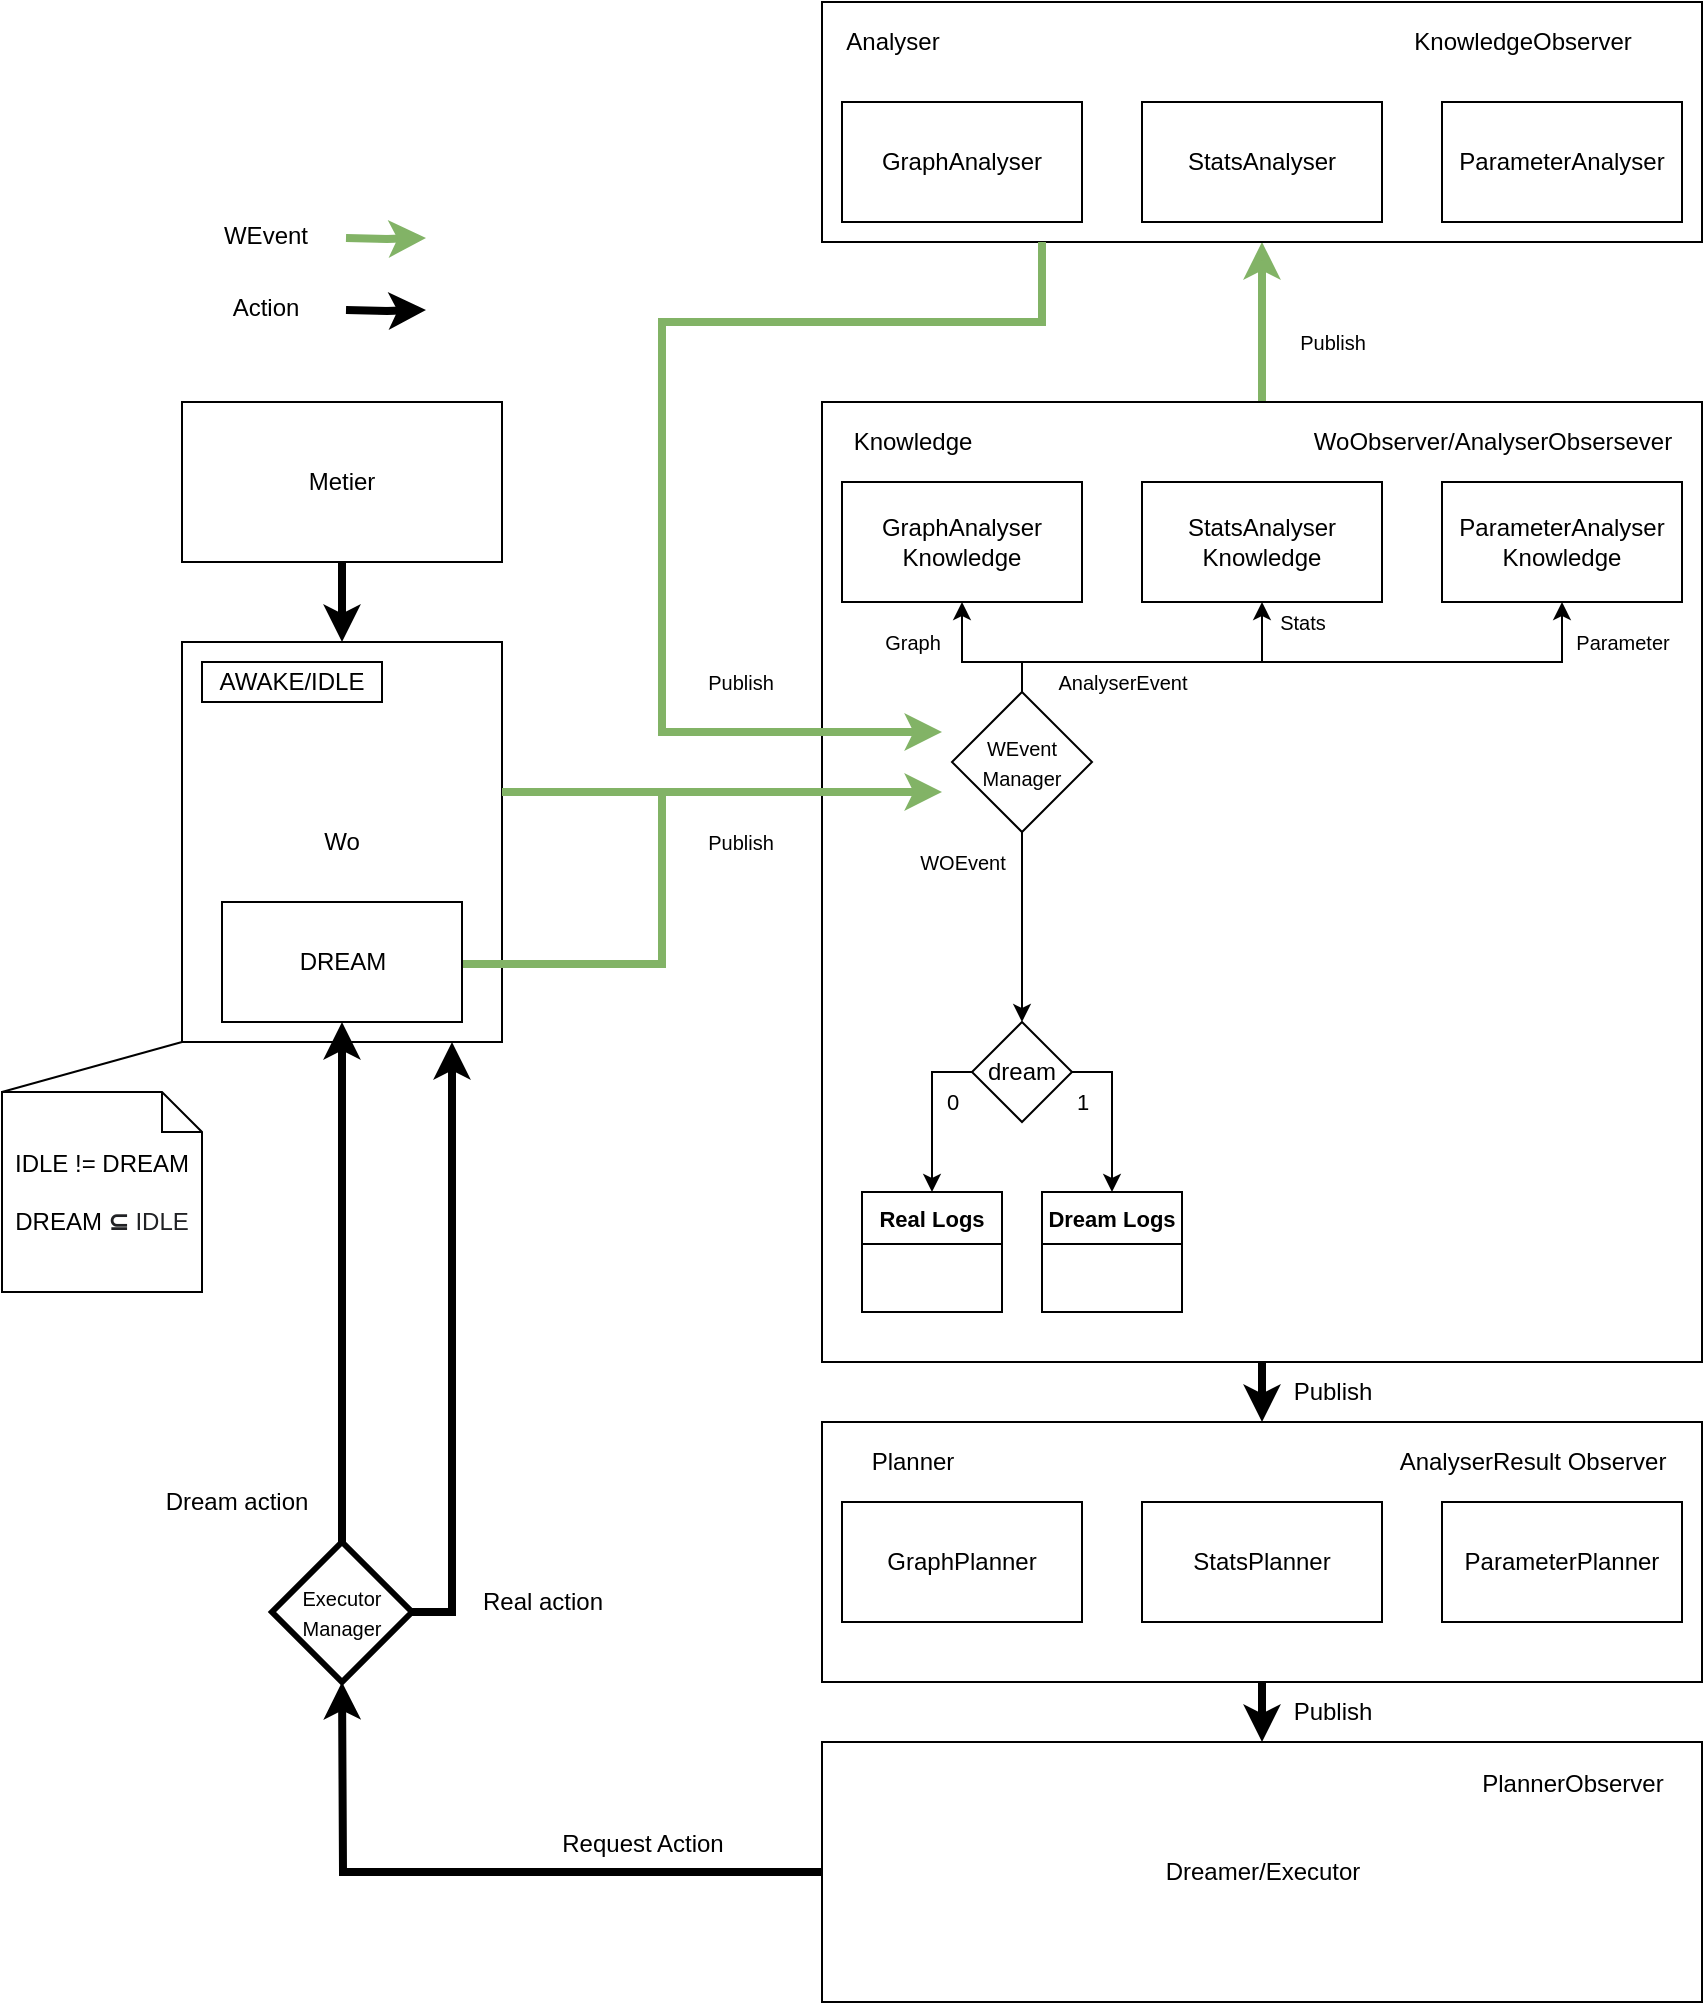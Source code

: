 <mxfile version="14.9.1" type="device"><diagram id="gRg7UHnxYuvVEjStJpHx" name="Page-1"><mxGraphModel dx="1403" dy="911" grid="1" gridSize="10" guides="1" tooltips="1" connect="1" arrows="1" fold="1" page="1" pageScale="1" pageWidth="827" pageHeight="1169" math="0" shadow="0"><root><mxCell id="0"/><mxCell id="1" parent="0"/><mxCell id="eGc074BNSoweGuL8K8vA-1" value="Wo" style="rounded=0;whiteSpace=wrap;html=1;" parent="1" vertex="1"><mxGeometry x="160" y="360" width="160" height="200" as="geometry"/></mxCell><mxCell id="eGc074BNSoweGuL8K8vA-23" style="edgeStyle=orthogonalEdgeStyle;rounded=0;orthogonalLoop=1;jettySize=auto;html=1;exitX=1;exitY=0.5;exitDx=0;exitDy=0;strokeWidth=4;fillColor=#d5e8d4;strokeColor=#82b366;entryX=0;entryY=0.5;entryDx=0;entryDy=0;" parent="1" target="eGc074BNSoweGuL8K8vA-43" edge="1"><mxGeometry relative="1" as="geometry"><mxPoint x="300" y="521" as="sourcePoint"/><mxPoint x="450" y="350" as="targetPoint"/><Array as="points"><mxPoint x="400" y="521"/><mxPoint x="400" y="435"/></Array></mxGeometry></mxCell><mxCell id="eGc074BNSoweGuL8K8vA-2" value="" style="rounded=0;whiteSpace=wrap;html=1;" parent="1" vertex="1"><mxGeometry x="180" y="490" width="120" height="60" as="geometry"/></mxCell><mxCell id="eGc074BNSoweGuL8K8vA-3" value="&lt;font style=&quot;font-size: 12px&quot;&gt;IDLE != DREAM&lt;br&gt;&lt;br&gt;DREAM&amp;nbsp;&lt;span style=&quot;color: rgb(32 , 33 , 36) ; font-family: &amp;#34;arial&amp;#34; , sans-serif ; text-align: left ; background-color: rgb(255 , 255 , 255)&quot;&gt;&lt;b&gt;⊆&lt;/b&gt; IDLE&lt;/span&gt;&lt;/font&gt;" style="shape=note;size=20;whiteSpace=wrap;html=1;" parent="1" vertex="1"><mxGeometry x="70" y="585" width="100" height="100" as="geometry"/></mxCell><mxCell id="eGc074BNSoweGuL8K8vA-5" value="AWAKE/IDLE" style="rounded=0;whiteSpace=wrap;html=1;" parent="1" vertex="1"><mxGeometry x="170" y="370" width="90" height="20" as="geometry"/></mxCell><mxCell id="M6r_V2_CPhSMCasmv5Qg-44" style="edgeStyle=orthogonalEdgeStyle;rounded=0;orthogonalLoop=1;jettySize=auto;html=1;exitX=0.5;exitY=1;exitDx=0;exitDy=0;entryX=0.5;entryY=0;entryDx=0;entryDy=0;startArrow=none;startFill=0;endArrow=classic;endFill=1;strokeWidth=4;" edge="1" parent="1" source="eGc074BNSoweGuL8K8vA-6" target="eGc074BNSoweGuL8K8vA-1"><mxGeometry relative="1" as="geometry"/></mxCell><mxCell id="eGc074BNSoweGuL8K8vA-6" value="Metier" style="rounded=0;whiteSpace=wrap;html=1;" parent="1" vertex="1"><mxGeometry x="160" y="240" width="160" height="80" as="geometry"/></mxCell><mxCell id="eGc074BNSoweGuL8K8vA-62" style="edgeStyle=orthogonalEdgeStyle;rounded=0;orthogonalLoop=1;jettySize=auto;html=1;exitX=0.5;exitY=0;exitDx=0;exitDy=0;entryX=0.5;entryY=1;entryDx=0;entryDy=0;fontSize=30;strokeWidth=4;fillColor=#d5e8d4;strokeColor=#82b366;" parent="1" source="eGc074BNSoweGuL8K8vA-8" target="eGc074BNSoweGuL8K8vA-10" edge="1"><mxGeometry relative="1" as="geometry"/></mxCell><mxCell id="M6r_V2_CPhSMCasmv5Qg-19" style="edgeStyle=orthogonalEdgeStyle;rounded=0;orthogonalLoop=1;jettySize=auto;html=1;startArrow=none;startFill=0;endArrow=classic;endFill=1;strokeWidth=4;" edge="1" parent="1" source="eGc074BNSoweGuL8K8vA-8" target="M6r_V2_CPhSMCasmv5Qg-15"><mxGeometry relative="1" as="geometry"/></mxCell><mxCell id="eGc074BNSoweGuL8K8vA-8" value="" style="rounded=0;whiteSpace=wrap;html=1;" parent="1" vertex="1"><mxGeometry x="480" y="240" width="440" height="480" as="geometry"/></mxCell><mxCell id="eGc074BNSoweGuL8K8vA-9" value="Knowledge" style="text;html=1;align=center;verticalAlign=middle;resizable=0;points=[];autosize=1;strokeColor=none;fillColor=none;" parent="1" vertex="1"><mxGeometry x="490" y="250" width="70" height="20" as="geometry"/></mxCell><mxCell id="eGc074BNSoweGuL8K8vA-10" value="" style="rounded=0;whiteSpace=wrap;html=1;" parent="1" vertex="1"><mxGeometry x="480" y="40" width="440" height="120" as="geometry"/></mxCell><mxCell id="eGc074BNSoweGuL8K8vA-11" value="KnowledgeObserver" style="text;html=1;align=center;verticalAlign=middle;resizable=0;points=[];autosize=1;strokeColor=none;fillColor=none;" parent="1" vertex="1"><mxGeometry x="770" y="50" width="120" height="20" as="geometry"/></mxCell><mxCell id="eGc074BNSoweGuL8K8vA-12" value="Analyser" style="text;html=1;align=center;verticalAlign=middle;resizable=0;points=[];autosize=1;strokeColor=none;fillColor=none;" parent="1" vertex="1"><mxGeometry x="485" y="50" width="60" height="20" as="geometry"/></mxCell><mxCell id="eGc074BNSoweGuL8K8vA-14" value="GraphAnalyser" style="rounded=0;whiteSpace=wrap;html=1;" parent="1" vertex="1"><mxGeometry x="490" y="90" width="120" height="60" as="geometry"/></mxCell><mxCell id="eGc074BNSoweGuL8K8vA-15" value="StatsAnalyser" style="rounded=0;whiteSpace=wrap;html=1;" parent="1" vertex="1"><mxGeometry x="640" y="90" width="120" height="60" as="geometry"/></mxCell><mxCell id="eGc074BNSoweGuL8K8vA-16" value="ParameterAnalyser" style="rounded=0;whiteSpace=wrap;html=1;" parent="1" vertex="1"><mxGeometry x="790" y="90" width="120" height="60" as="geometry"/></mxCell><mxCell id="eGc074BNSoweGuL8K8vA-46" style="edgeStyle=orthogonalEdgeStyle;rounded=0;orthogonalLoop=1;jettySize=auto;html=1;exitX=1;exitY=0.5;exitDx=0;exitDy=0;entryX=0.5;entryY=0;entryDx=0;entryDy=0;fontSize=10;strokeWidth=1;" parent="1" source="eGc074BNSoweGuL8K8vA-17" target="eGc074BNSoweGuL8K8vA-33" edge="1"><mxGeometry relative="1" as="geometry"/></mxCell><mxCell id="eGc074BNSoweGuL8K8vA-48" style="edgeStyle=orthogonalEdgeStyle;rounded=0;orthogonalLoop=1;jettySize=auto;html=1;exitX=0;exitY=0.5;exitDx=0;exitDy=0;fontSize=10;strokeWidth=1;" parent="1" source="eGc074BNSoweGuL8K8vA-17" target="eGc074BNSoweGuL8K8vA-29" edge="1"><mxGeometry relative="1" as="geometry"/></mxCell><mxCell id="eGc074BNSoweGuL8K8vA-17" value="dream" style="rhombus;whiteSpace=wrap;html=1;" parent="1" vertex="1"><mxGeometry x="555" y="550" width="50" height="50" as="geometry"/></mxCell><mxCell id="eGc074BNSoweGuL8K8vA-20" style="edgeStyle=orthogonalEdgeStyle;rounded=0;orthogonalLoop=1;jettySize=auto;html=1;strokeWidth=4;fillColor=#d5e8d4;strokeColor=#82b366;" parent="1" edge="1"><mxGeometry relative="1" as="geometry"><mxPoint x="242" y="158" as="sourcePoint"/><mxPoint x="282" y="158" as="targetPoint"/></mxGeometry></mxCell><mxCell id="eGc074BNSoweGuL8K8vA-21" value="WEvent" style="text;html=1;strokeColor=none;fillColor=none;align=center;verticalAlign=middle;whiteSpace=wrap;rounded=0;" parent="1" vertex="1"><mxGeometry x="172" y="142" width="60" height="30" as="geometry"/></mxCell><mxCell id="eGc074BNSoweGuL8K8vA-19" style="edgeStyle=orthogonalEdgeStyle;rounded=0;orthogonalLoop=1;jettySize=auto;html=1;fillColor=#d5e8d4;strokeColor=#82b366;strokeWidth=4;exitX=1;exitY=0.375;exitDx=0;exitDy=0;exitPerimeter=0;" parent="1" source="eGc074BNSoweGuL8K8vA-1" edge="1"><mxGeometry relative="1" as="geometry"><mxPoint x="330" y="435" as="sourcePoint"/><mxPoint x="540" y="435" as="targetPoint"/><Array as="points"/></mxGeometry></mxCell><mxCell id="eGc074BNSoweGuL8K8vA-29" value="Real Logs" style="swimlane;fontStyle=1;childLayout=stackLayout;horizontal=1;startSize=26;horizontalStack=0;resizeParent=1;resizeParentMax=0;resizeLast=0;collapsible=1;marginBottom=0;align=center;fontSize=11;" parent="1" vertex="1"><mxGeometry x="500" y="635" width="70" height="60" as="geometry"/></mxCell><mxCell id="eGc074BNSoweGuL8K8vA-33" value="Dream Logs" style="swimlane;fontStyle=1;childLayout=stackLayout;horizontal=1;startSize=26;horizontalStack=0;resizeParent=1;resizeParentMax=0;resizeLast=0;collapsible=1;marginBottom=0;align=center;fontSize=11;" parent="1" vertex="1"><mxGeometry x="590" y="635" width="70" height="60" as="geometry"/></mxCell><mxCell id="eGc074BNSoweGuL8K8vA-37" value="0" style="text;html=1;align=center;verticalAlign=middle;resizable=0;points=[];autosize=1;strokeColor=none;fillColor=none;fontSize=11;" parent="1" vertex="1"><mxGeometry x="535" y="580" width="20" height="20" as="geometry"/></mxCell><mxCell id="eGc074BNSoweGuL8K8vA-38" value="1" style="text;html=1;align=center;verticalAlign=middle;resizable=0;points=[];autosize=1;strokeColor=none;fillColor=none;fontSize=11;" parent="1" vertex="1"><mxGeometry x="600" y="580" width="20" height="20" as="geometry"/></mxCell><mxCell id="eGc074BNSoweGuL8K8vA-39" value="GraphAnalyser&lt;br&gt;Knowledge" style="rounded=0;whiteSpace=wrap;html=1;" parent="1" vertex="1"><mxGeometry x="490" y="280" width="120" height="60" as="geometry"/></mxCell><mxCell id="eGc074BNSoweGuL8K8vA-40" value="StatsAnalyser&lt;br&gt;Knowledge" style="rounded=0;whiteSpace=wrap;html=1;" parent="1" vertex="1"><mxGeometry x="640" y="280" width="120" height="60" as="geometry"/></mxCell><mxCell id="eGc074BNSoweGuL8K8vA-41" value="ParameterAnalyser&lt;br&gt;Knowledge" style="rounded=0;whiteSpace=wrap;html=1;" parent="1" vertex="1"><mxGeometry x="790" y="280" width="120" height="60" as="geometry"/></mxCell><mxCell id="eGc074BNSoweGuL8K8vA-42" value="" style="endArrow=none;html=1;rounded=0;fontSize=11;strokeWidth=1;entryX=0;entryY=1;entryDx=0;entryDy=0;" parent="1" target="eGc074BNSoweGuL8K8vA-1" edge="1"><mxGeometry width="50" height="50" relative="1" as="geometry"><mxPoint x="70" y="585" as="sourcePoint"/><mxPoint x="120" y="535" as="targetPoint"/></mxGeometry></mxCell><mxCell id="eGc074BNSoweGuL8K8vA-45" style="edgeStyle=orthogonalEdgeStyle;rounded=0;orthogonalLoop=1;jettySize=auto;html=1;entryX=0.5;entryY=0;entryDx=0;entryDy=0;fontSize=10;strokeWidth=1;" parent="1" source="eGc074BNSoweGuL8K8vA-43" target="eGc074BNSoweGuL8K8vA-17" edge="1"><mxGeometry relative="1" as="geometry"/></mxCell><mxCell id="eGc074BNSoweGuL8K8vA-50" style="edgeStyle=orthogonalEdgeStyle;rounded=0;orthogonalLoop=1;jettySize=auto;html=1;entryX=0.5;entryY=1;entryDx=0;entryDy=0;fontSize=10;strokeWidth=1;" parent="1" source="eGc074BNSoweGuL8K8vA-43" target="eGc074BNSoweGuL8K8vA-39" edge="1"><mxGeometry relative="1" as="geometry"><Array as="points"><mxPoint x="580" y="370"/><mxPoint x="550" y="370"/></Array></mxGeometry></mxCell><mxCell id="eGc074BNSoweGuL8K8vA-51" style="edgeStyle=orthogonalEdgeStyle;rounded=0;orthogonalLoop=1;jettySize=auto;html=1;entryX=0.5;entryY=1;entryDx=0;entryDy=0;fontSize=10;strokeWidth=1;" parent="1" source="eGc074BNSoweGuL8K8vA-43" target="eGc074BNSoweGuL8K8vA-40" edge="1"><mxGeometry relative="1" as="geometry"><Array as="points"><mxPoint x="580" y="370"/><mxPoint x="700" y="370"/></Array></mxGeometry></mxCell><mxCell id="eGc074BNSoweGuL8K8vA-52" style="edgeStyle=orthogonalEdgeStyle;rounded=0;orthogonalLoop=1;jettySize=auto;html=1;entryX=0.5;entryY=1;entryDx=0;entryDy=0;fontSize=10;strokeWidth=1;" parent="1" source="eGc074BNSoweGuL8K8vA-43" target="eGc074BNSoweGuL8K8vA-41" edge="1"><mxGeometry relative="1" as="geometry"><Array as="points"><mxPoint x="580" y="370"/><mxPoint x="850" y="370"/></Array></mxGeometry></mxCell><mxCell id="eGc074BNSoweGuL8K8vA-43" value="&lt;font style=&quot;font-size: 10px&quot;&gt;WEvent&lt;br&gt;Manager&lt;/font&gt;" style="rhombus;whiteSpace=wrap;html=1;fontSize=12;" parent="1" vertex="1"><mxGeometry x="545" y="385" width="70" height="70" as="geometry"/></mxCell><mxCell id="eGc074BNSoweGuL8K8vA-44" value="WOEvent" style="text;html=1;align=center;verticalAlign=middle;resizable=0;points=[];autosize=1;strokeColor=none;fillColor=none;fontSize=10;" parent="1" vertex="1"><mxGeometry x="520" y="460" width="60" height="20" as="geometry"/></mxCell><mxCell id="eGc074BNSoweGuL8K8vA-53" value="AnalyserEvent" style="text;html=1;align=center;verticalAlign=middle;resizable=0;points=[];autosize=1;strokeColor=none;fillColor=none;fontSize=10;" parent="1" vertex="1"><mxGeometry x="590" y="370" width="80" height="20" as="geometry"/></mxCell><mxCell id="eGc074BNSoweGuL8K8vA-54" value="Graph" style="text;html=1;align=center;verticalAlign=middle;resizable=0;points=[];autosize=1;strokeColor=none;fillColor=none;fontSize=10;" parent="1" vertex="1"><mxGeometry x="505" y="350" width="40" height="20" as="geometry"/></mxCell><mxCell id="eGc074BNSoweGuL8K8vA-55" value="Stats" style="text;html=1;align=center;verticalAlign=middle;resizable=0;points=[];autosize=1;strokeColor=none;fillColor=none;fontSize=10;" parent="1" vertex="1"><mxGeometry x="700" y="340" width="40" height="20" as="geometry"/></mxCell><mxCell id="eGc074BNSoweGuL8K8vA-56" value="Parameter" style="text;html=1;align=center;verticalAlign=middle;resizable=0;points=[];autosize=1;strokeColor=none;fillColor=none;fontSize=10;" parent="1" vertex="1"><mxGeometry x="850" y="350" width="60" height="20" as="geometry"/></mxCell><mxCell id="eGc074BNSoweGuL8K8vA-75" style="edgeStyle=orthogonalEdgeStyle;rounded=0;orthogonalLoop=1;jettySize=auto;html=1;fontSize=10;strokeColor=#000000;strokeWidth=4;" parent="1" source="eGc074BNSoweGuL8K8vA-58" edge="1"><mxGeometry relative="1" as="geometry"><mxPoint x="240" y="880" as="targetPoint"/></mxGeometry></mxCell><mxCell id="eGc074BNSoweGuL8K8vA-58" value="" style="rounded=0;whiteSpace=wrap;html=1;fontSize=10;" parent="1" vertex="1"><mxGeometry x="480" y="910" width="440" height="130" as="geometry"/></mxCell><mxCell id="eGc074BNSoweGuL8K8vA-60" value="PlannerObserver" style="text;html=1;align=center;verticalAlign=middle;resizable=0;points=[];autosize=1;strokeColor=none;fillColor=none;" parent="1" vertex="1"><mxGeometry x="800" y="921" width="110" height="20" as="geometry"/></mxCell><mxCell id="eGc074BNSoweGuL8K8vA-64" value="Action" style="text;html=1;strokeColor=none;fillColor=none;align=center;verticalAlign=middle;whiteSpace=wrap;rounded=0;" parent="1" vertex="1"><mxGeometry x="172" y="178" width="60" height="30" as="geometry"/></mxCell><mxCell id="eGc074BNSoweGuL8K8vA-65" style="edgeStyle=orthogonalEdgeStyle;rounded=0;orthogonalLoop=1;jettySize=auto;html=1;strokeWidth=4;fillColor=#d5e8d4;strokeColor=#000000;" parent="1" edge="1"><mxGeometry relative="1" as="geometry"><mxPoint x="242" y="194" as="sourcePoint"/><mxPoint x="282" y="194" as="targetPoint"/></mxGeometry></mxCell><mxCell id="eGc074BNSoweGuL8K8vA-72" value="Publish" style="text;html=1;align=center;verticalAlign=middle;resizable=0;points=[];autosize=1;strokeColor=none;fillColor=none;fontSize=10;" parent="1" vertex="1"><mxGeometry x="710" y="200" width="50" height="20" as="geometry"/></mxCell><mxCell id="eGc074BNSoweGuL8K8vA-74" value="Publish" style="text;html=1;align=center;verticalAlign=middle;resizable=0;points=[];autosize=1;strokeColor=none;fillColor=none;fontSize=10;" parent="1" vertex="1"><mxGeometry x="414" y="450" width="50" height="20" as="geometry"/></mxCell><mxCell id="eGc074BNSoweGuL8K8vA-76" value="&lt;font style=&quot;font-size: 12px&quot;&gt;Request Action&lt;/font&gt;" style="text;html=1;align=center;verticalAlign=middle;resizable=0;points=[];autosize=1;strokeColor=none;fillColor=none;fontSize=10;" parent="1" vertex="1"><mxGeometry x="340" y="951" width="100" height="20" as="geometry"/></mxCell><mxCell id="eGc074BNSoweGuL8K8vA-79" style="edgeStyle=orthogonalEdgeStyle;rounded=0;orthogonalLoop=1;jettySize=auto;html=1;strokeWidth=4;fillColor=#d5e8d4;strokeColor=#82b366;exitX=0.25;exitY=1;exitDx=0;exitDy=0;" parent="1" edge="1" source="eGc074BNSoweGuL8K8vA-10"><mxGeometry relative="1" as="geometry"><mxPoint x="590" y="180" as="sourcePoint"/><mxPoint x="540" y="405" as="targetPoint"/><Array as="points"><mxPoint x="590" y="200"/><mxPoint x="400" y="200"/><mxPoint x="400" y="405"/></Array></mxGeometry></mxCell><mxCell id="M6r_V2_CPhSMCasmv5Qg-6" value="Dreamer/Executor" style="text;html=1;align=center;verticalAlign=middle;resizable=0;points=[];autosize=1;strokeColor=none;fillColor=none;" vertex="1" parent="1"><mxGeometry x="645" y="965" width="110" height="20" as="geometry"/></mxCell><mxCell id="M6r_V2_CPhSMCasmv5Qg-15" value="" style="rounded=0;whiteSpace=wrap;html=1;fontSize=10;" vertex="1" parent="1"><mxGeometry x="480" y="750" width="440" height="130" as="geometry"/></mxCell><mxCell id="M6r_V2_CPhSMCasmv5Qg-7" value="AnalyserResult Observer" style="text;html=1;align=center;verticalAlign=middle;resizable=0;points=[];autosize=1;strokeColor=none;fillColor=none;" vertex="1" parent="1"><mxGeometry x="760" y="760" width="150" height="20" as="geometry"/></mxCell><mxCell id="M6r_V2_CPhSMCasmv5Qg-16" value="ParameterPlanner" style="rounded=0;whiteSpace=wrap;html=1;" vertex="1" parent="1"><mxGeometry x="790" y="790" width="120" height="60" as="geometry"/></mxCell><mxCell id="M6r_V2_CPhSMCasmv5Qg-17" value="StatsPlanner" style="rounded=0;whiteSpace=wrap;html=1;" vertex="1" parent="1"><mxGeometry x="640" y="790" width="120" height="60" as="geometry"/></mxCell><mxCell id="M6r_V2_CPhSMCasmv5Qg-18" value="GraphPlanner" style="rounded=0;whiteSpace=wrap;html=1;" vertex="1" parent="1"><mxGeometry x="490" y="790" width="120" height="60" as="geometry"/></mxCell><mxCell id="M6r_V2_CPhSMCasmv5Qg-21" value="Publish" style="text;html=1;align=center;verticalAlign=middle;resizable=0;points=[];autosize=1;strokeColor=none;" vertex="1" parent="1"><mxGeometry x="710" y="725" width="50" height="20" as="geometry"/></mxCell><mxCell id="M6r_V2_CPhSMCasmv5Qg-23" value="Planner" style="text;html=1;align=center;verticalAlign=middle;resizable=0;points=[];autosize=1;strokeColor=none;fillColor=none;" vertex="1" parent="1"><mxGeometry x="495" y="760" width="60" height="20" as="geometry"/></mxCell><mxCell id="M6r_V2_CPhSMCasmv5Qg-25" value="WoObserver/AnalyserObsersever" style="text;html=1;align=center;verticalAlign=middle;resizable=0;points=[];autosize=1;strokeColor=none;fillColor=none;" vertex="1" parent="1"><mxGeometry x="720" y="250" width="190" height="20" as="geometry"/></mxCell><mxCell id="M6r_V2_CPhSMCasmv5Qg-26" value="Publish" style="text;html=1;align=center;verticalAlign=middle;resizable=0;points=[];autosize=1;strokeColor=none;fillColor=none;fontSize=10;" vertex="1" parent="1"><mxGeometry x="414" y="370" width="50" height="20" as="geometry"/></mxCell><mxCell id="M6r_V2_CPhSMCasmv5Qg-35" style="edgeStyle=orthogonalEdgeStyle;rounded=0;orthogonalLoop=1;jettySize=auto;html=1;entryX=0.5;entryY=1;entryDx=0;entryDy=0;startArrow=none;startFill=0;endArrow=classic;endFill=1;strokeWidth=4;" edge="1" parent="1" source="M6r_V2_CPhSMCasmv5Qg-33" target="eGc074BNSoweGuL8K8vA-2"><mxGeometry relative="1" as="geometry"/></mxCell><mxCell id="M6r_V2_CPhSMCasmv5Qg-36" style="edgeStyle=orthogonalEdgeStyle;rounded=0;orthogonalLoop=1;jettySize=auto;html=1;exitX=1;exitY=0.5;exitDx=0;exitDy=0;startArrow=none;startFill=0;endArrow=classic;endFill=1;strokeWidth=4;" edge="1" parent="1" source="M6r_V2_CPhSMCasmv5Qg-33"><mxGeometry relative="1" as="geometry"><mxPoint x="295" y="560" as="targetPoint"/><Array as="points"><mxPoint x="295" y="845"/></Array></mxGeometry></mxCell><mxCell id="M6r_V2_CPhSMCasmv5Qg-33" value="&lt;font style=&quot;font-size: 10px&quot;&gt;Executor&lt;br&gt;Manager&lt;/font&gt;" style="rhombus;whiteSpace=wrap;html=1;fontSize=12;strokeWidth=3;" vertex="1" parent="1"><mxGeometry x="205" y="810" width="70" height="70" as="geometry"/></mxCell><mxCell id="M6r_V2_CPhSMCasmv5Qg-37" value="Dream action" style="text;html=1;align=center;verticalAlign=middle;resizable=0;points=[];autosize=1;strokeColor=none;" vertex="1" parent="1"><mxGeometry x="142" y="780" width="90" height="20" as="geometry"/></mxCell><mxCell id="M6r_V2_CPhSMCasmv5Qg-38" value="Real action" style="text;html=1;align=center;verticalAlign=middle;resizable=0;points=[];autosize=1;strokeColor=none;" vertex="1" parent="1"><mxGeometry x="300" y="830" width="80" height="20" as="geometry"/></mxCell><mxCell id="M6r_V2_CPhSMCasmv5Qg-40" style="edgeStyle=orthogonalEdgeStyle;rounded=0;orthogonalLoop=1;jettySize=auto;html=1;startArrow=none;startFill=0;endArrow=classic;endFill=1;strokeWidth=4;" edge="1" parent="1"><mxGeometry relative="1" as="geometry"><mxPoint x="700" y="880.0" as="sourcePoint"/><mxPoint x="700" y="910" as="targetPoint"/></mxGeometry></mxCell><mxCell id="M6r_V2_CPhSMCasmv5Qg-41" value="Publish" style="text;html=1;align=center;verticalAlign=middle;resizable=0;points=[];autosize=1;strokeColor=none;" vertex="1" parent="1"><mxGeometry x="710" y="885" width="50" height="20" as="geometry"/></mxCell><mxCell id="M6r_V2_CPhSMCasmv5Qg-42" value="DREAM" style="text;html=1;align=center;verticalAlign=middle;resizable=0;points=[];autosize=1;strokeColor=none;" vertex="1" parent="1"><mxGeometry x="210" y="510" width="60" height="20" as="geometry"/></mxCell></root></mxGraphModel></diagram></mxfile>